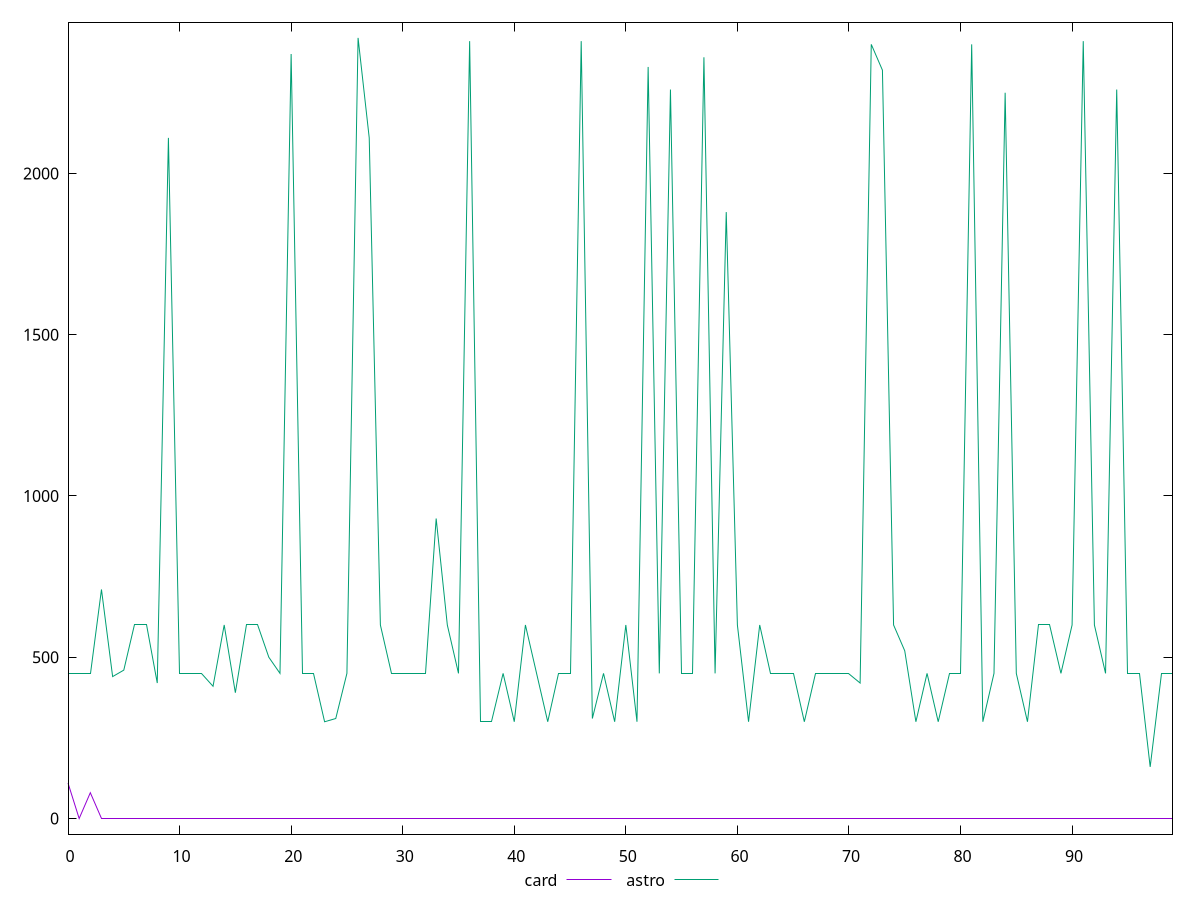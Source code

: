 reset

$card <<EOF
0 110
1 0
2 80
3 0
4 0
5 0
6 0
7 0
8 0
9 0
10 0
11 0
12 0
13 0
14 0
15 0
16 0
17 0
18 0
19 0
20 0
21 0
22 0
23 0
24 0
25 0
26 0
27 0
28 0
29 0
30 0
31 0
32 0
33 0
34 0
35 0
36 0
37 0
38 0
39 0
40 0
41 0
42 0
43 0
44 0
45 0
46 0
47 0
48 0
49 0
50 0
51 0
52 0
53 0
54 0
55 0
56 0
57 0
58 0
59 0
60 0
61 0
62 0
63 0
64 0
65 0
66 0
67 0
68 0
69 0
70 0
71 0
72 0
73 0
74 0
75 0
76 0
77 0
78 0
79 0
80 0
81 0
82 0
83 0
84 0
85 0
86 0
87 0
88 0
89 0
91 0
92 0
93 0
94 0
95 0
96 0
97 0
99 0
EOF

$astro <<EOF
0 450
1 450
2 450
3 710
4 440
5 460
6 600
7 600
8 420
9 2110
10 450
11 450
12 450
13 410
14 600
15 390
16 600
17 600
18 500
19 450
20 2370
21 450
22 450
23 300
24 310
25 450
26 2420
27 2110
28 600
29 450
30 450
31 450
32 450
33 930
34 600
35 450
36 2410
37 300
38 300
39 450
40 300
41 600
42 450
43 300
44 450
45 450
46 2410
47 310
48 450
49 300
50 600
51 300
52 2330
53 450
54 2260
55 450
56 450
57 2360
58 450
59 1880
60 600
61 300
62 600
63 450
64 450
65 450
66 300
67 450
68 450
69 450
70 450
71 420
72 2400
73 2320
74 600
75 520
76 300
77 450
78 300
79 450
80 450
81 2400
82 300
83 450
84 2250
85 450
86 300
87 600
88 600
89 450
90 600
91 2410
92 600
93 450
94 2260
95 450
96 450
97 160
98 450
99 450
EOF

set key outside below
set xrange [0:99]
set yrange [-48.4:2468.4]
set trange [-48.4:2468.4]
set terminal svg size 640, 520 enhanced background rgb 'white'
set output "report/report_00029_2021-02-24T13-36-40.390Z/unused-css-rules/comparison/line/2_vs_3.svg"

plot $card title "card" with line, \
     $astro title "astro" with line

reset
